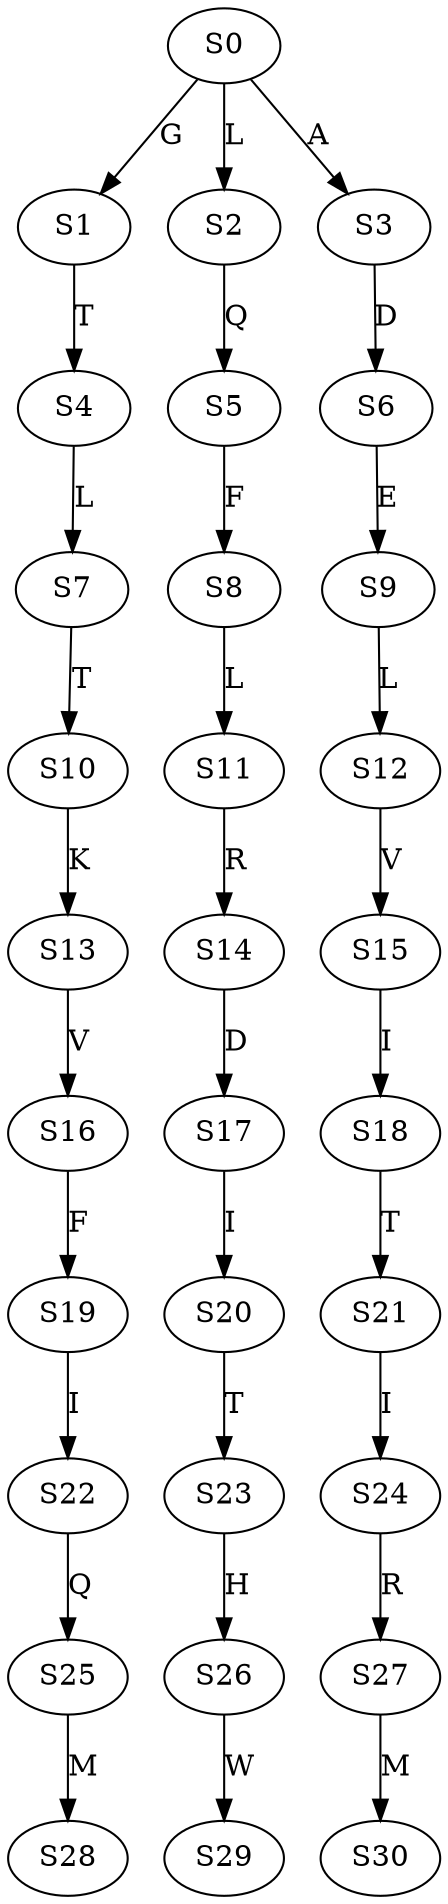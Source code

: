 strict digraph  {
	S0 -> S1 [ label = G ];
	S0 -> S2 [ label = L ];
	S0 -> S3 [ label = A ];
	S1 -> S4 [ label = T ];
	S2 -> S5 [ label = Q ];
	S3 -> S6 [ label = D ];
	S4 -> S7 [ label = L ];
	S5 -> S8 [ label = F ];
	S6 -> S9 [ label = E ];
	S7 -> S10 [ label = T ];
	S8 -> S11 [ label = L ];
	S9 -> S12 [ label = L ];
	S10 -> S13 [ label = K ];
	S11 -> S14 [ label = R ];
	S12 -> S15 [ label = V ];
	S13 -> S16 [ label = V ];
	S14 -> S17 [ label = D ];
	S15 -> S18 [ label = I ];
	S16 -> S19 [ label = F ];
	S17 -> S20 [ label = I ];
	S18 -> S21 [ label = T ];
	S19 -> S22 [ label = I ];
	S20 -> S23 [ label = T ];
	S21 -> S24 [ label = I ];
	S22 -> S25 [ label = Q ];
	S23 -> S26 [ label = H ];
	S24 -> S27 [ label = R ];
	S25 -> S28 [ label = M ];
	S26 -> S29 [ label = W ];
	S27 -> S30 [ label = M ];
}
